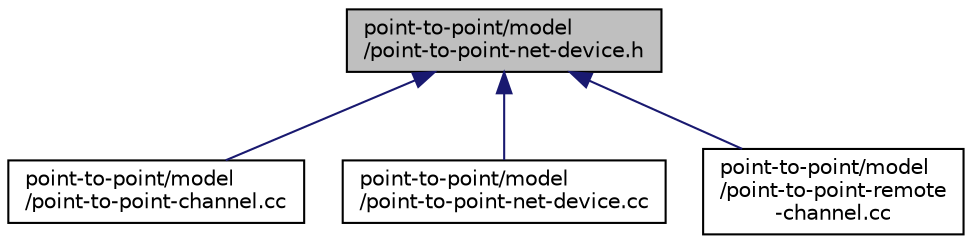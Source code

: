 digraph "point-to-point/model/point-to-point-net-device.h"
{
  edge [fontname="Helvetica",fontsize="10",labelfontname="Helvetica",labelfontsize="10"];
  node [fontname="Helvetica",fontsize="10",shape=record];
  Node1 [label="point-to-point/model\l/point-to-point-net-device.h",height=0.2,width=0.4,color="black", fillcolor="grey75", style="filled", fontcolor="black"];
  Node1 -> Node2 [dir="back",color="midnightblue",fontsize="10",style="solid"];
  Node2 [label="point-to-point/model\l/point-to-point-channel.cc",height=0.2,width=0.4,color="black", fillcolor="white", style="filled",URL="$d8/df7/point-to-point-channel_8cc.html"];
  Node1 -> Node3 [dir="back",color="midnightblue",fontsize="10",style="solid"];
  Node3 [label="point-to-point/model\l/point-to-point-net-device.cc",height=0.2,width=0.4,color="black", fillcolor="white", style="filled",URL="$d0/dc9/point-to-point-net-device_8cc.html"];
  Node1 -> Node4 [dir="back",color="midnightblue",fontsize="10",style="solid"];
  Node4 [label="point-to-point/model\l/point-to-point-remote\l-channel.cc",height=0.2,width=0.4,color="black", fillcolor="white", style="filled",URL="$d5/d90/point-to-point-remote-channel_8cc.html"];
}
